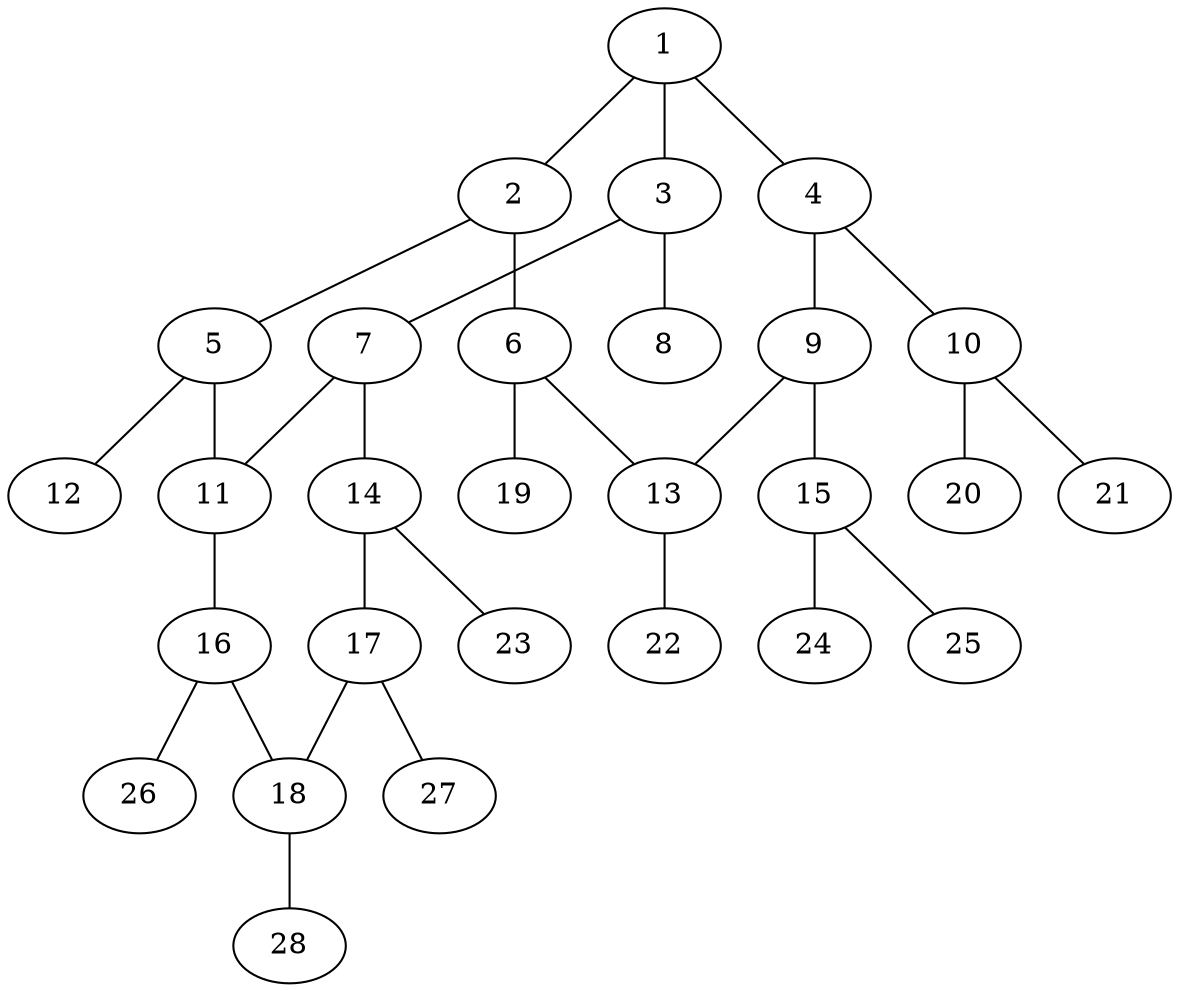 graph molecule_2355 {
	1	 [chem=C];
	2	 [chem=C];
	1 -- 2	 [valence=1];
	3	 [chem=C];
	1 -- 3	 [valence=1];
	4	 [chem=C];
	1 -- 4	 [valence=2];
	5	 [chem=C];
	2 -- 5	 [valence=1];
	6	 [chem=C];
	2 -- 6	 [valence=2];
	7	 [chem=C];
	3 -- 7	 [valence=1];
	8	 [chem=O];
	3 -- 8	 [valence=2];
	9	 [chem=C];
	4 -- 9	 [valence=1];
	10	 [chem=N];
	4 -- 10	 [valence=1];
	11	 [chem=C];
	5 -- 11	 [valence=1];
	12	 [chem=O];
	5 -- 12	 [valence=2];
	13	 [chem=C];
	6 -- 13	 [valence=1];
	19	 [chem=H];
	6 -- 19	 [valence=1];
	7 -- 11	 [valence=2];
	14	 [chem=C];
	7 -- 14	 [valence=1];
	9 -- 13	 [valence=2];
	15	 [chem=N];
	9 -- 15	 [valence=1];
	20	 [chem=H];
	10 -- 20	 [valence=1];
	21	 [chem=H];
	10 -- 21	 [valence=1];
	16	 [chem=C];
	11 -- 16	 [valence=1];
	22	 [chem=H];
	13 -- 22	 [valence=1];
	17	 [chem=C];
	14 -- 17	 [valence=2];
	23	 [chem=H];
	14 -- 23	 [valence=1];
	24	 [chem=H];
	15 -- 24	 [valence=1];
	25	 [chem=H];
	15 -- 25	 [valence=1];
	18	 [chem=C];
	16 -- 18	 [valence=2];
	26	 [chem=H];
	16 -- 26	 [valence=1];
	17 -- 18	 [valence=1];
	27	 [chem=H];
	17 -- 27	 [valence=1];
	28	 [chem=H];
	18 -- 28	 [valence=1];
}
